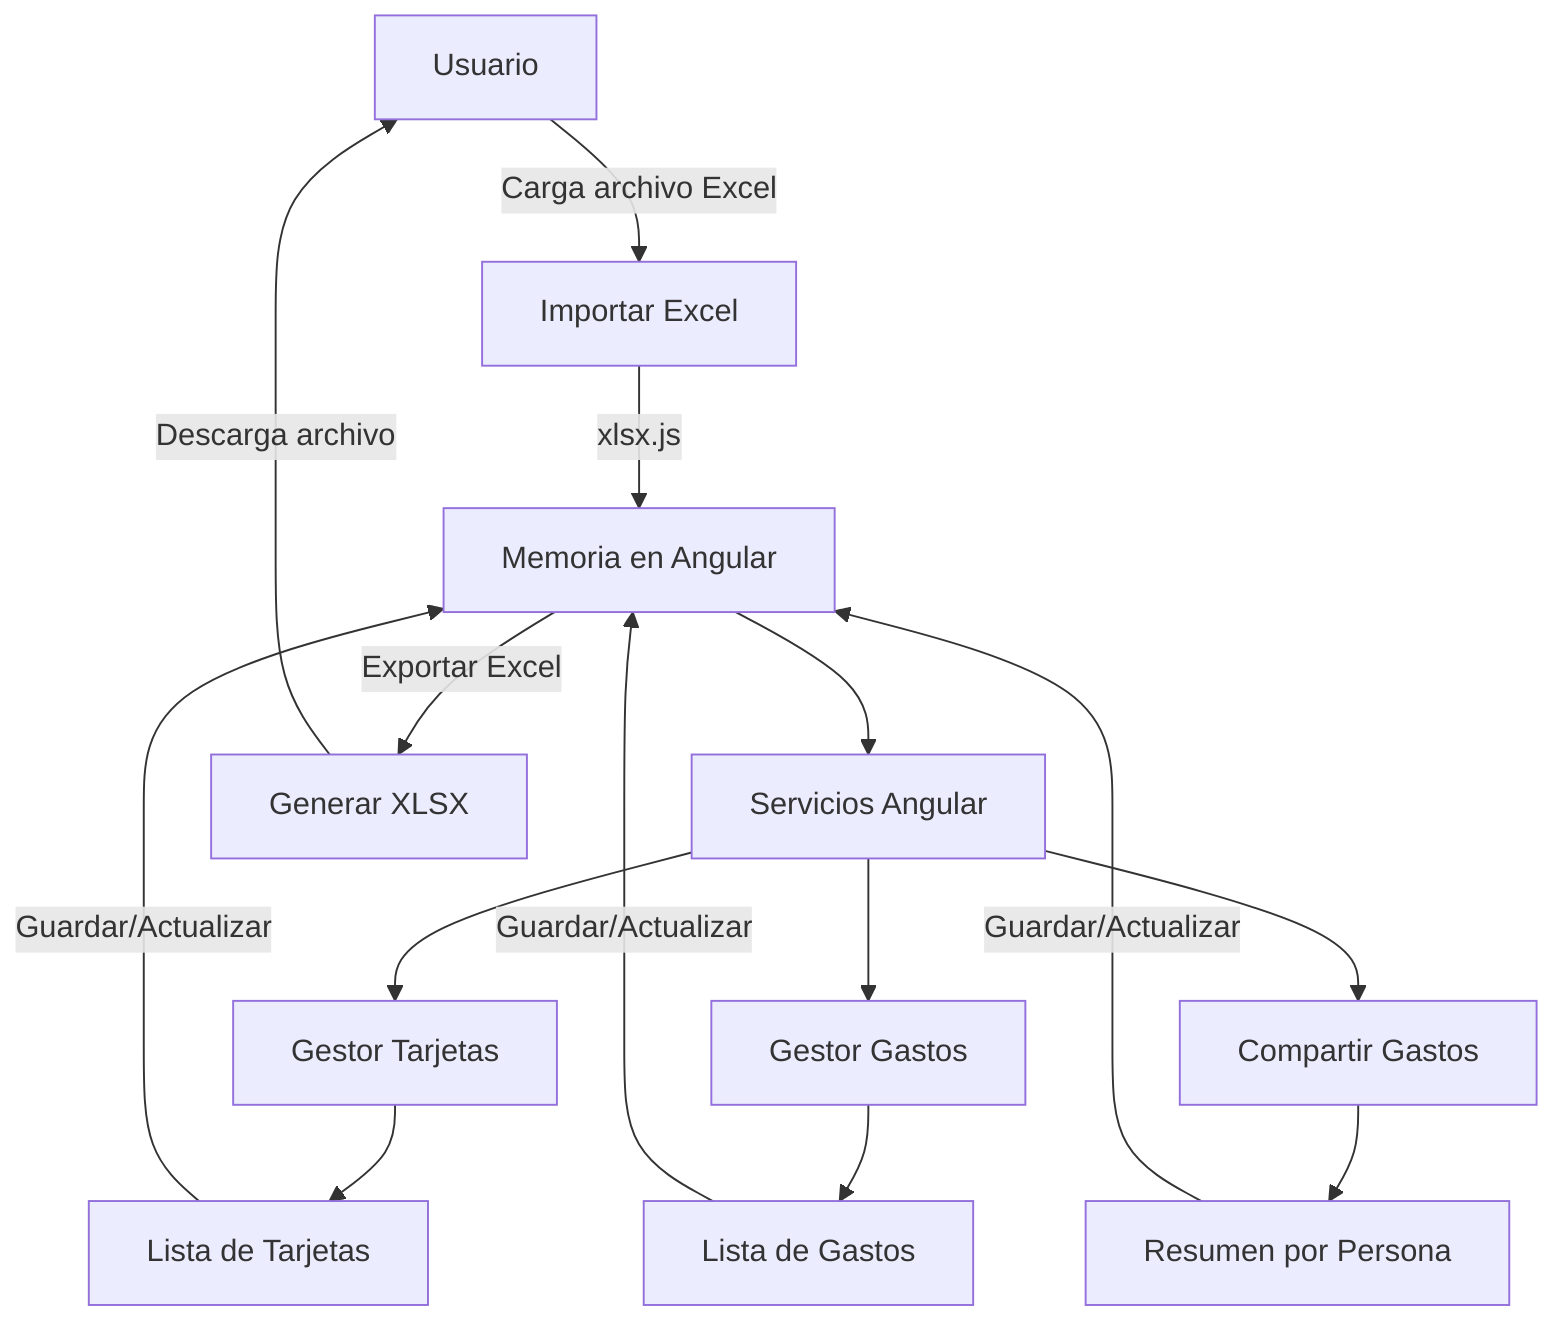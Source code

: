 flowchart TD
    A[Usuario] -->|Carga archivo Excel| B[Importar Excel]
    B -->|xlsx.js| C[Memoria en Angular]
    C --> D[Servicios Angular]
    D --> E1[Gestor Tarjetas]
    D --> E2[Gestor Gastos]
    D --> E3[Compartir Gastos]
    E1 --> F[Lista de Tarjetas]
    E2 --> G[Lista de Gastos]
    E3 --> H[Resumen por Persona]
    F -->|Guardar/Actualizar| C
    G -->|Guardar/Actualizar| C
    H -->|Guardar/Actualizar| C
    C -->|Exportar Excel| I[Generar XLSX]
    I -->|Descarga archivo| A